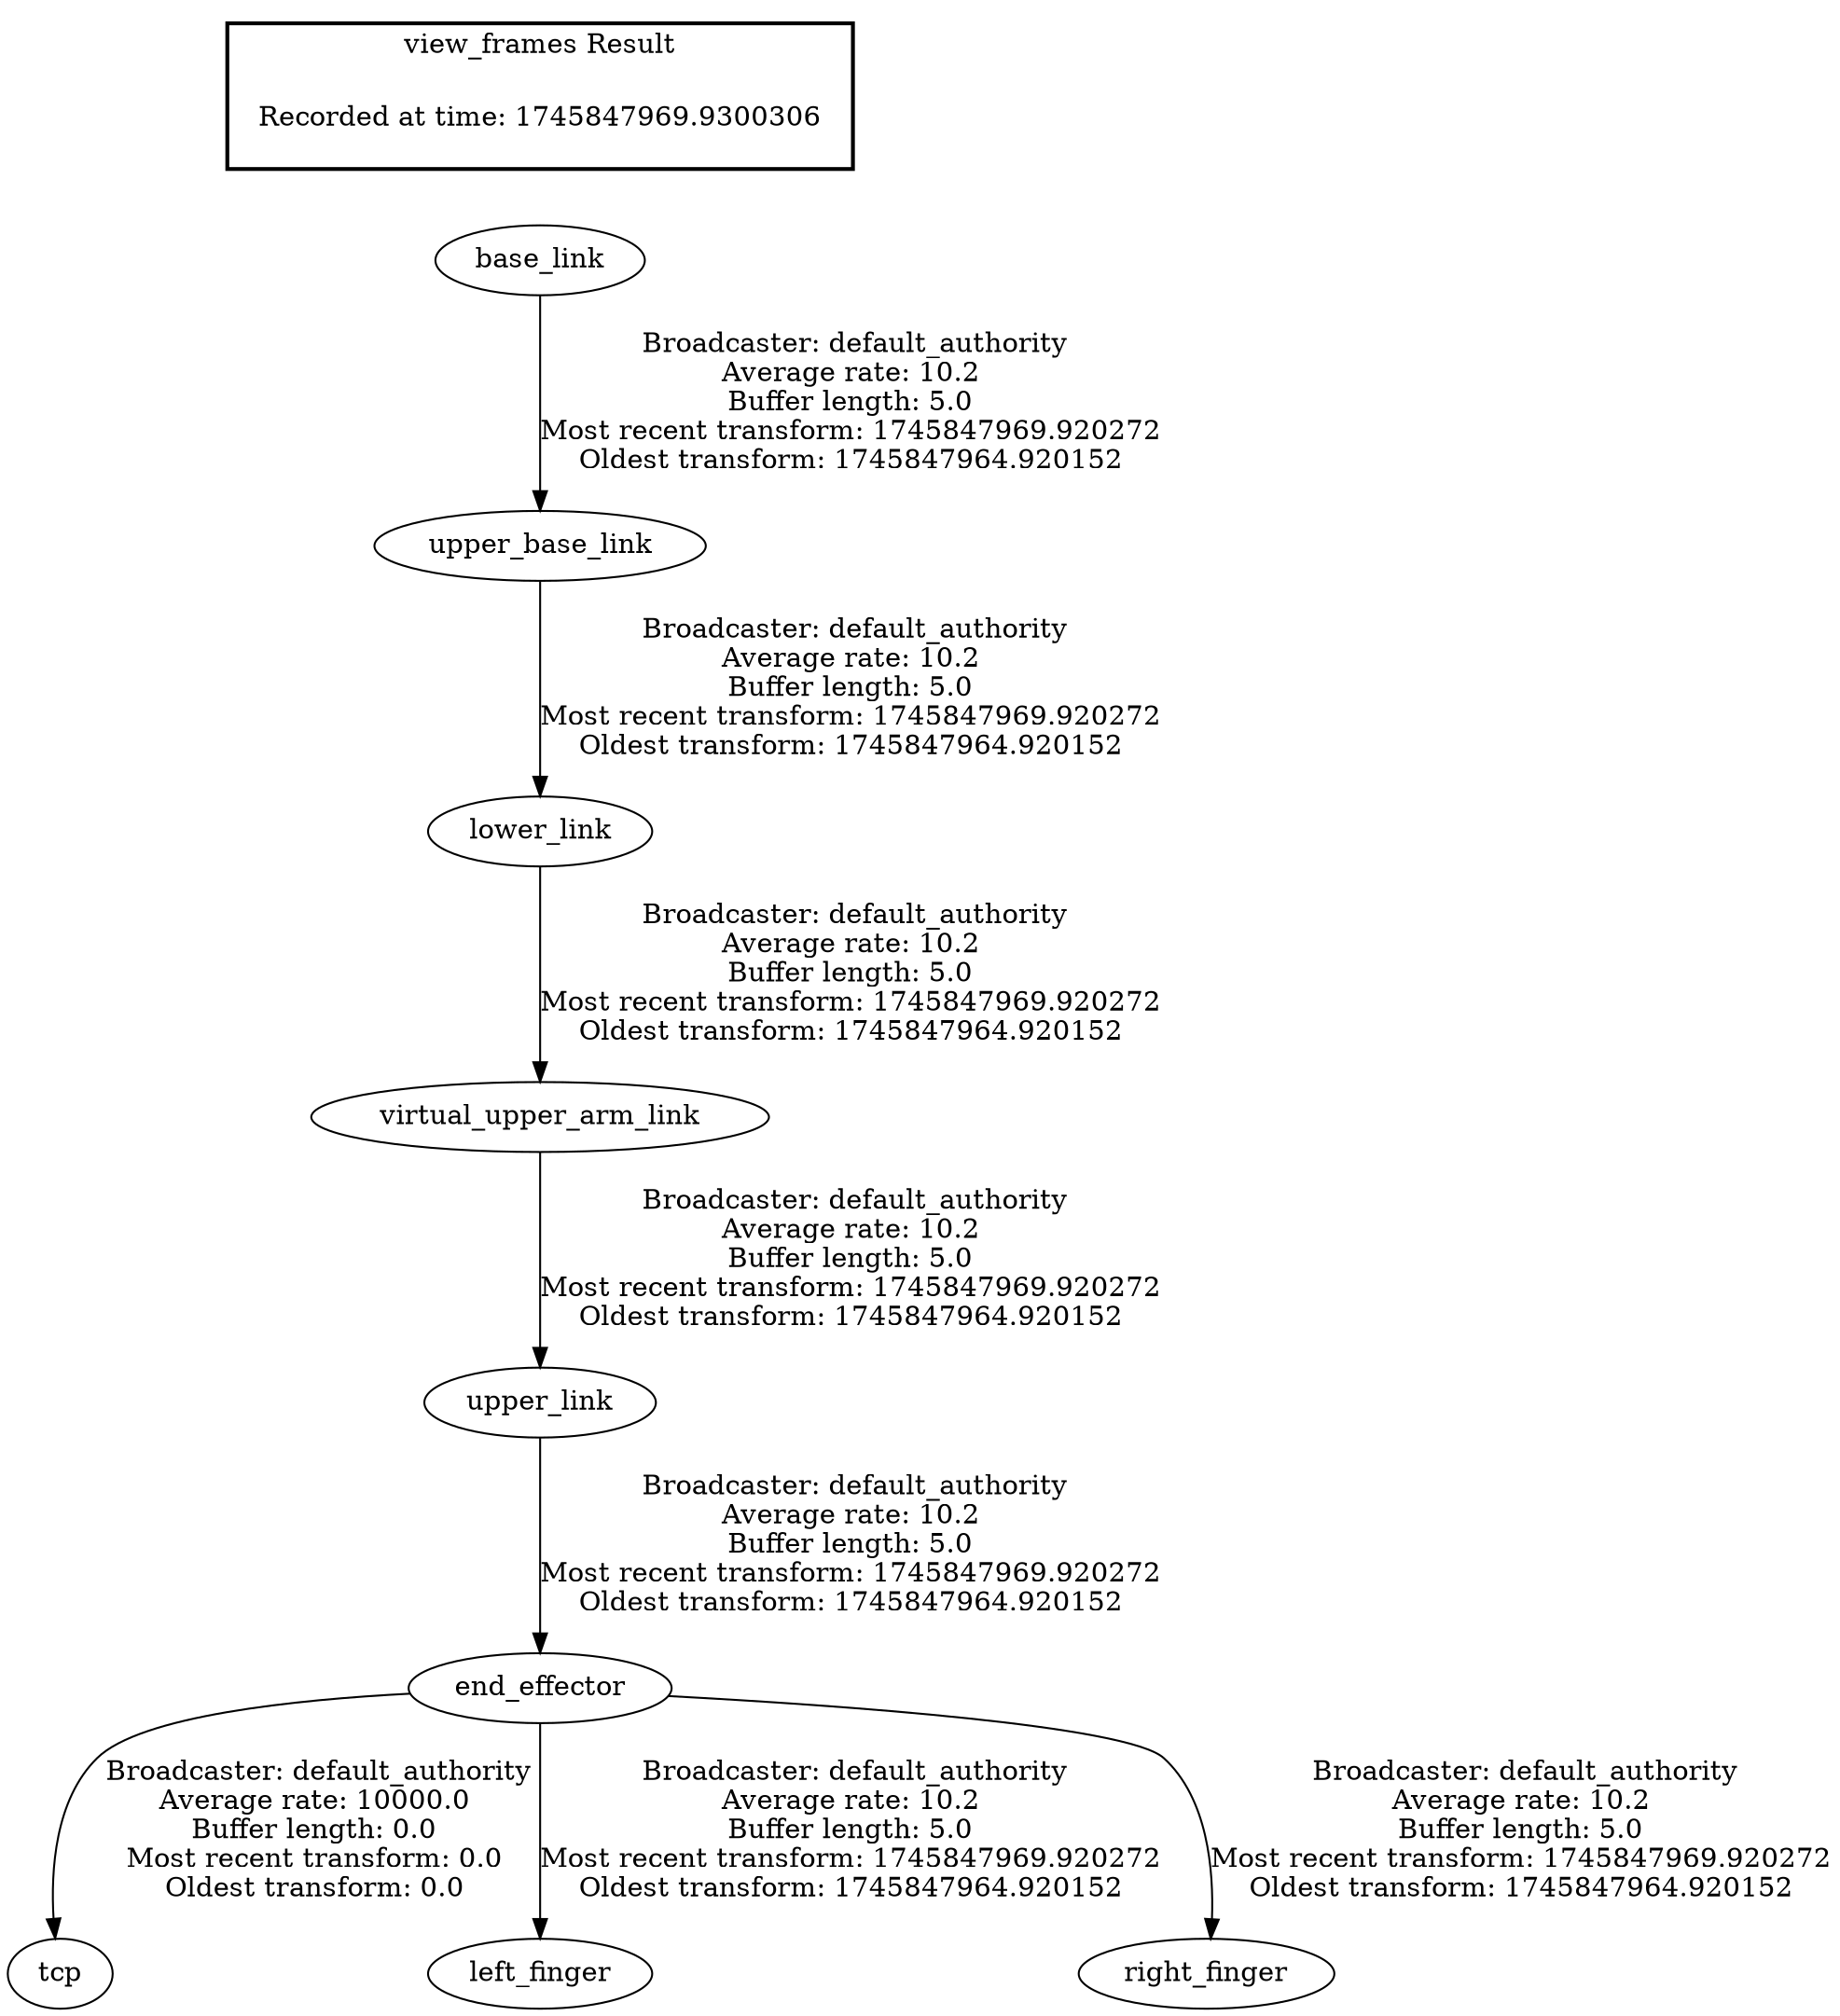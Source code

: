 digraph G {
"end_effector" -> "tcp"[label=" Broadcaster: default_authority\nAverage rate: 10000.0\nBuffer length: 0.0\nMost recent transform: 0.0\nOldest transform: 0.0\n"];
"upper_link" -> "end_effector"[label=" Broadcaster: default_authority\nAverage rate: 10.2\nBuffer length: 5.0\nMost recent transform: 1745847969.920272\nOldest transform: 1745847964.920152\n"];
"base_link" -> "upper_base_link"[label=" Broadcaster: default_authority\nAverage rate: 10.2\nBuffer length: 5.0\nMost recent transform: 1745847969.920272\nOldest transform: 1745847964.920152\n"];
"end_effector" -> "left_finger"[label=" Broadcaster: default_authority\nAverage rate: 10.2\nBuffer length: 5.0\nMost recent transform: 1745847969.920272\nOldest transform: 1745847964.920152\n"];
"virtual_upper_arm_link" -> "upper_link"[label=" Broadcaster: default_authority\nAverage rate: 10.2\nBuffer length: 5.0\nMost recent transform: 1745847969.920272\nOldest transform: 1745847964.920152\n"];
"lower_link" -> "virtual_upper_arm_link"[label=" Broadcaster: default_authority\nAverage rate: 10.2\nBuffer length: 5.0\nMost recent transform: 1745847969.920272\nOldest transform: 1745847964.920152\n"];
"end_effector" -> "right_finger"[label=" Broadcaster: default_authority\nAverage rate: 10.2\nBuffer length: 5.0\nMost recent transform: 1745847969.920272\nOldest transform: 1745847964.920152\n"];
"upper_base_link" -> "lower_link"[label=" Broadcaster: default_authority\nAverage rate: 10.2\nBuffer length: 5.0\nMost recent transform: 1745847969.920272\nOldest transform: 1745847964.920152\n"];
edge [style=invis];
 subgraph cluster_legend { style=bold; color=black; label ="view_frames Result";
"Recorded at time: 1745847969.9300306"[ shape=plaintext ] ;
}->"base_link";
}